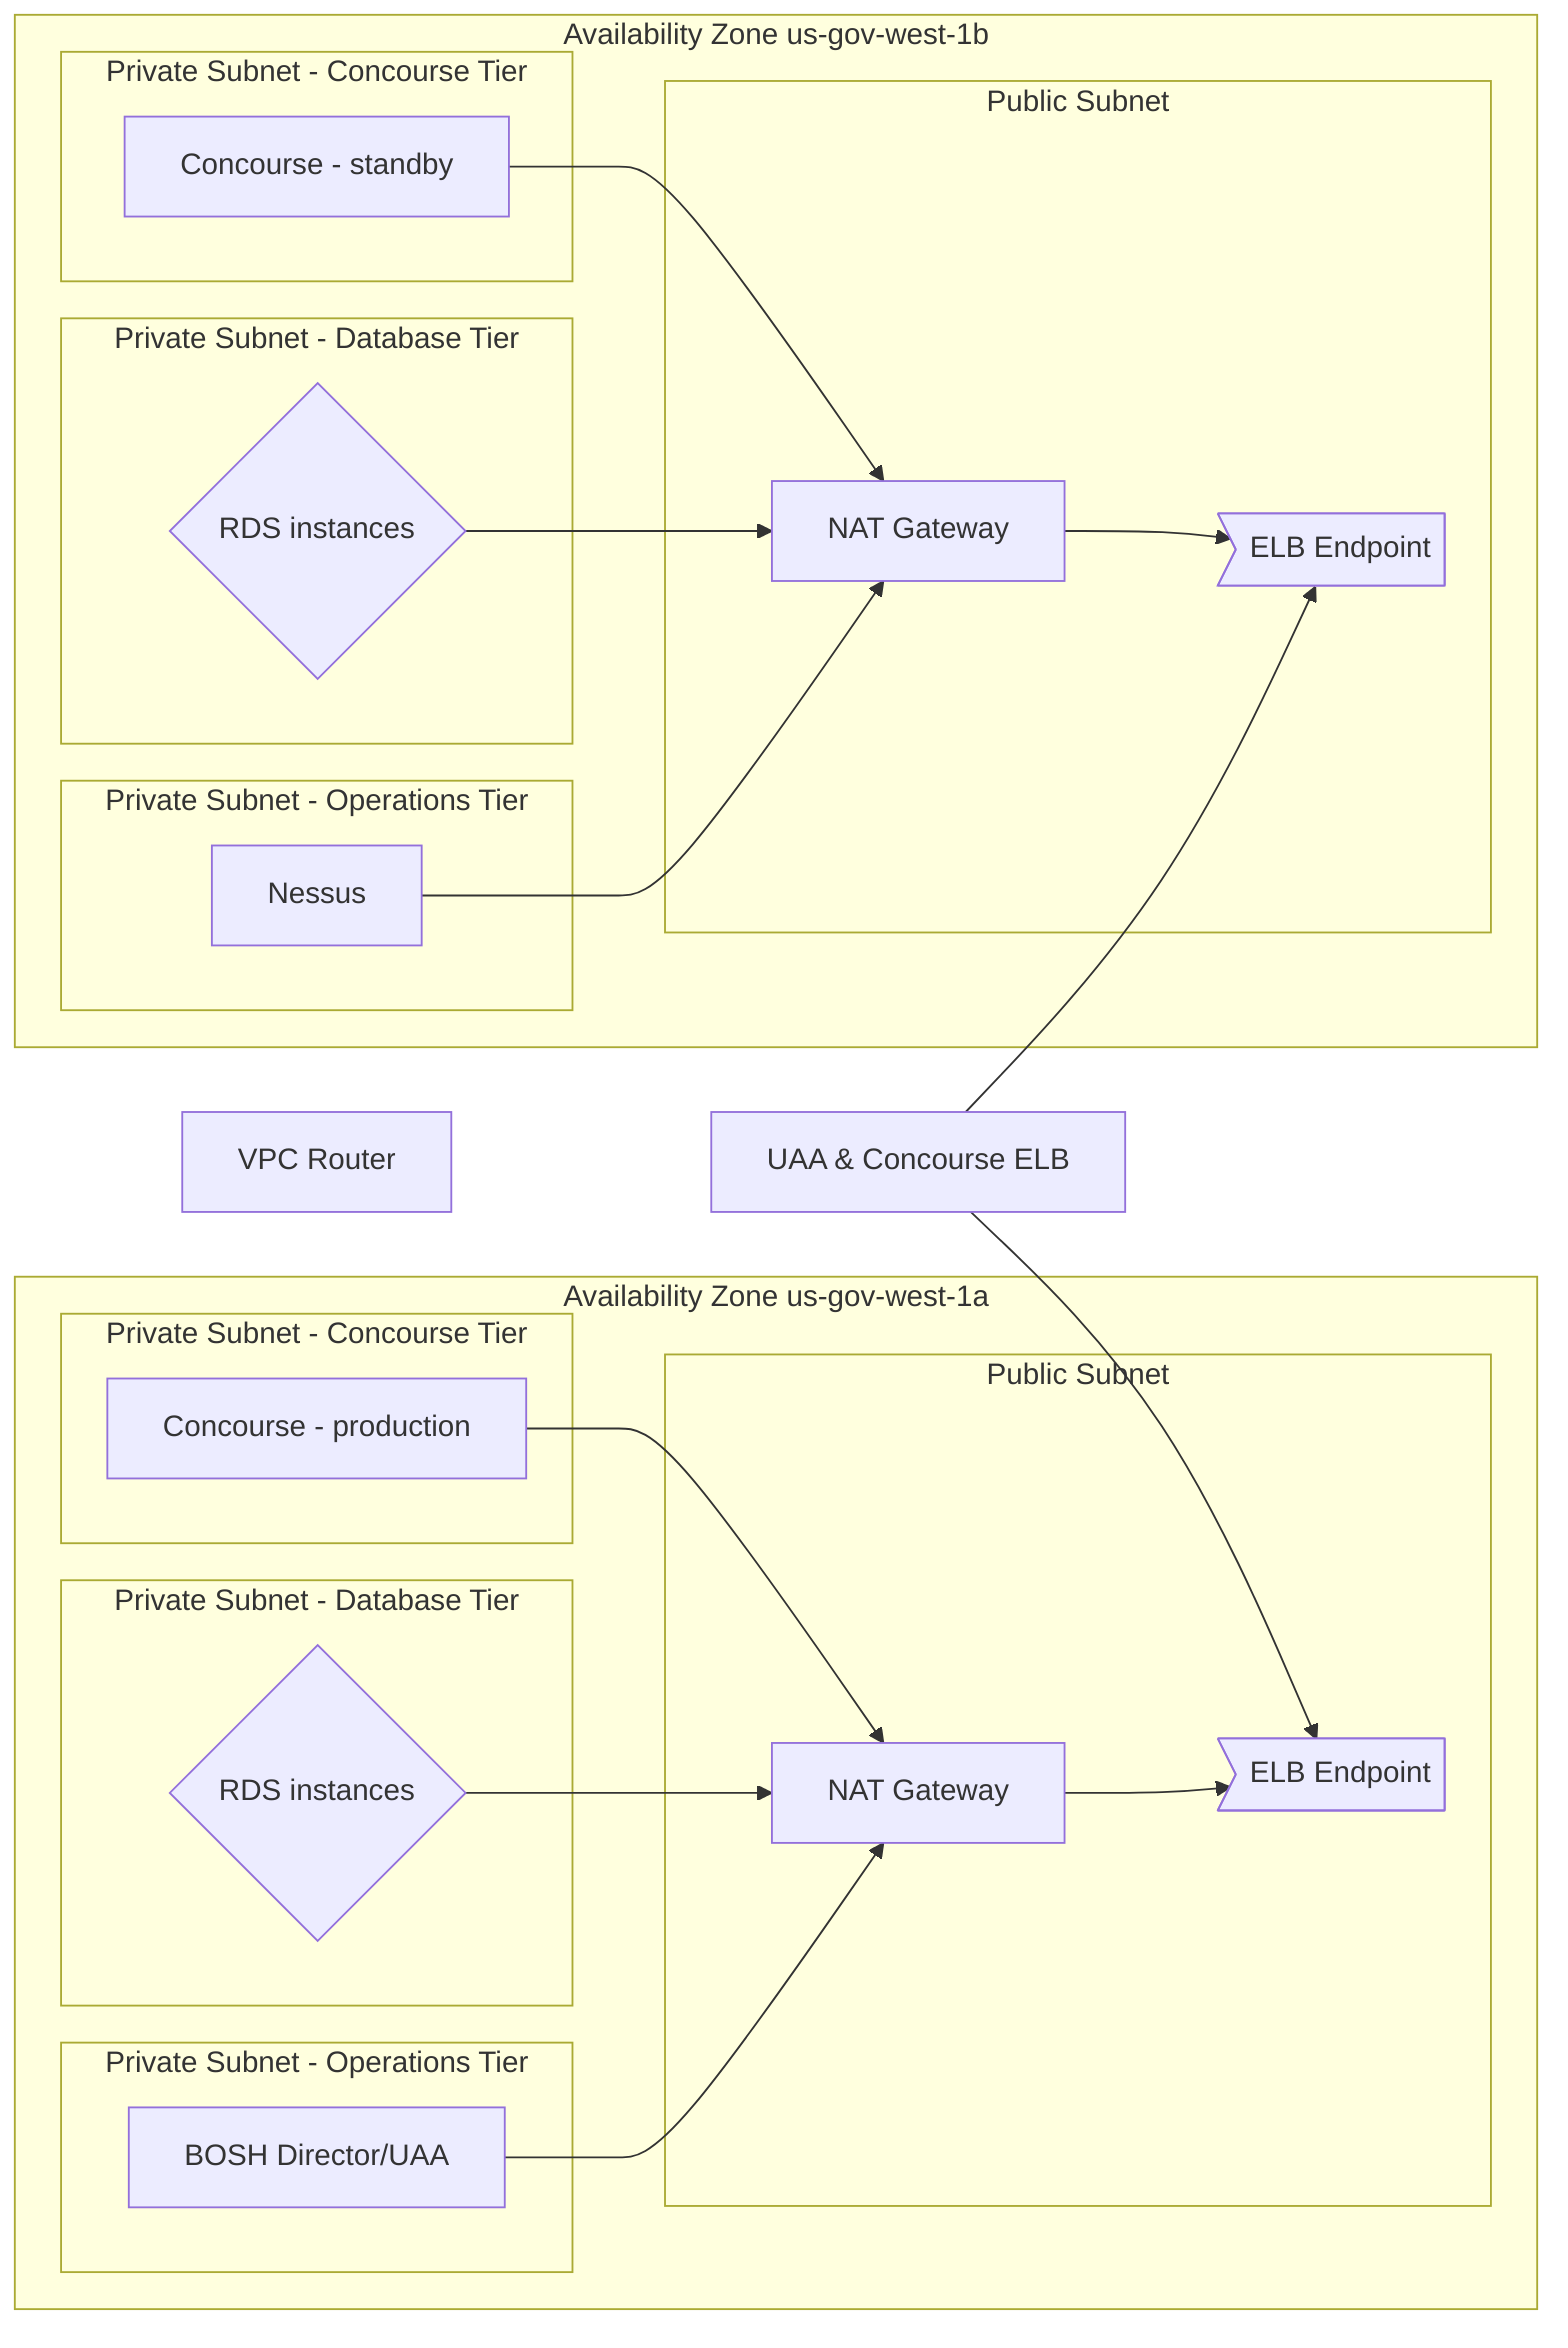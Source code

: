 %% title: 10-4.6 Tooling VPC
%% description: TODO
graph LR
  subgraph Availability Zone us-gov-west-1a
    subgraph Public Subnet
      tooling-nat-1a["NAT Gateway"]
      tooling-elb-endpoint-1a>"ELB Endpoint"]
    end
    subgraph Private Subnet - Operations Tier
      tooling-ops-1a["BOSH Director/UAA"]
    end
    subgraph Private Subnet - Database Tier
      tooling-rds-1a{"RDS instances"}
    end
    subgraph Private Subnet - Concourse Tier
      tooling-concourse-1a["Concourse - production"]
    end
  end
  subgraph Availability Zone us-gov-west-1b
    subgraph Public Subnet
      tooling-nat-1b["NAT Gateway"]
      tooling-elb-endpoint-1b>"ELB Endpoint"]
    end
    subgraph Private Subnet - Operations Tier
      tooling-ops-1b["Nessus"]
    end
    subgraph Private Subnet - Database Tier
      tooling-rds-1b{"RDS instances"}
    end
    subgraph Private Subnet - Concourse Tier
      tooling-concourse-1b["Concourse - standby"]
    end
  end
  ops-elb["UAA & Concourse ELB"]
  vpc-router-tooling["VPC Router"]

  ops-elb-->tooling-elb-endpoint-1a
  ops-elb-->tooling-elb-endpoint-1b

  tooling-nat-1a-->tooling-elb-endpoint-1a
  tooling-nat-1b-->tooling-elb-endpoint-1b
  tooling-ops-1a-->tooling-nat-1a
  tooling-ops-1b-->tooling-nat-1b
  tooling-rds-1a-->tooling-nat-1a
  tooling-rds-1b-->tooling-nat-1b
  tooling-concourse-1a-->tooling-nat-1a
  tooling-concourse-1b-->tooling-nat-1b